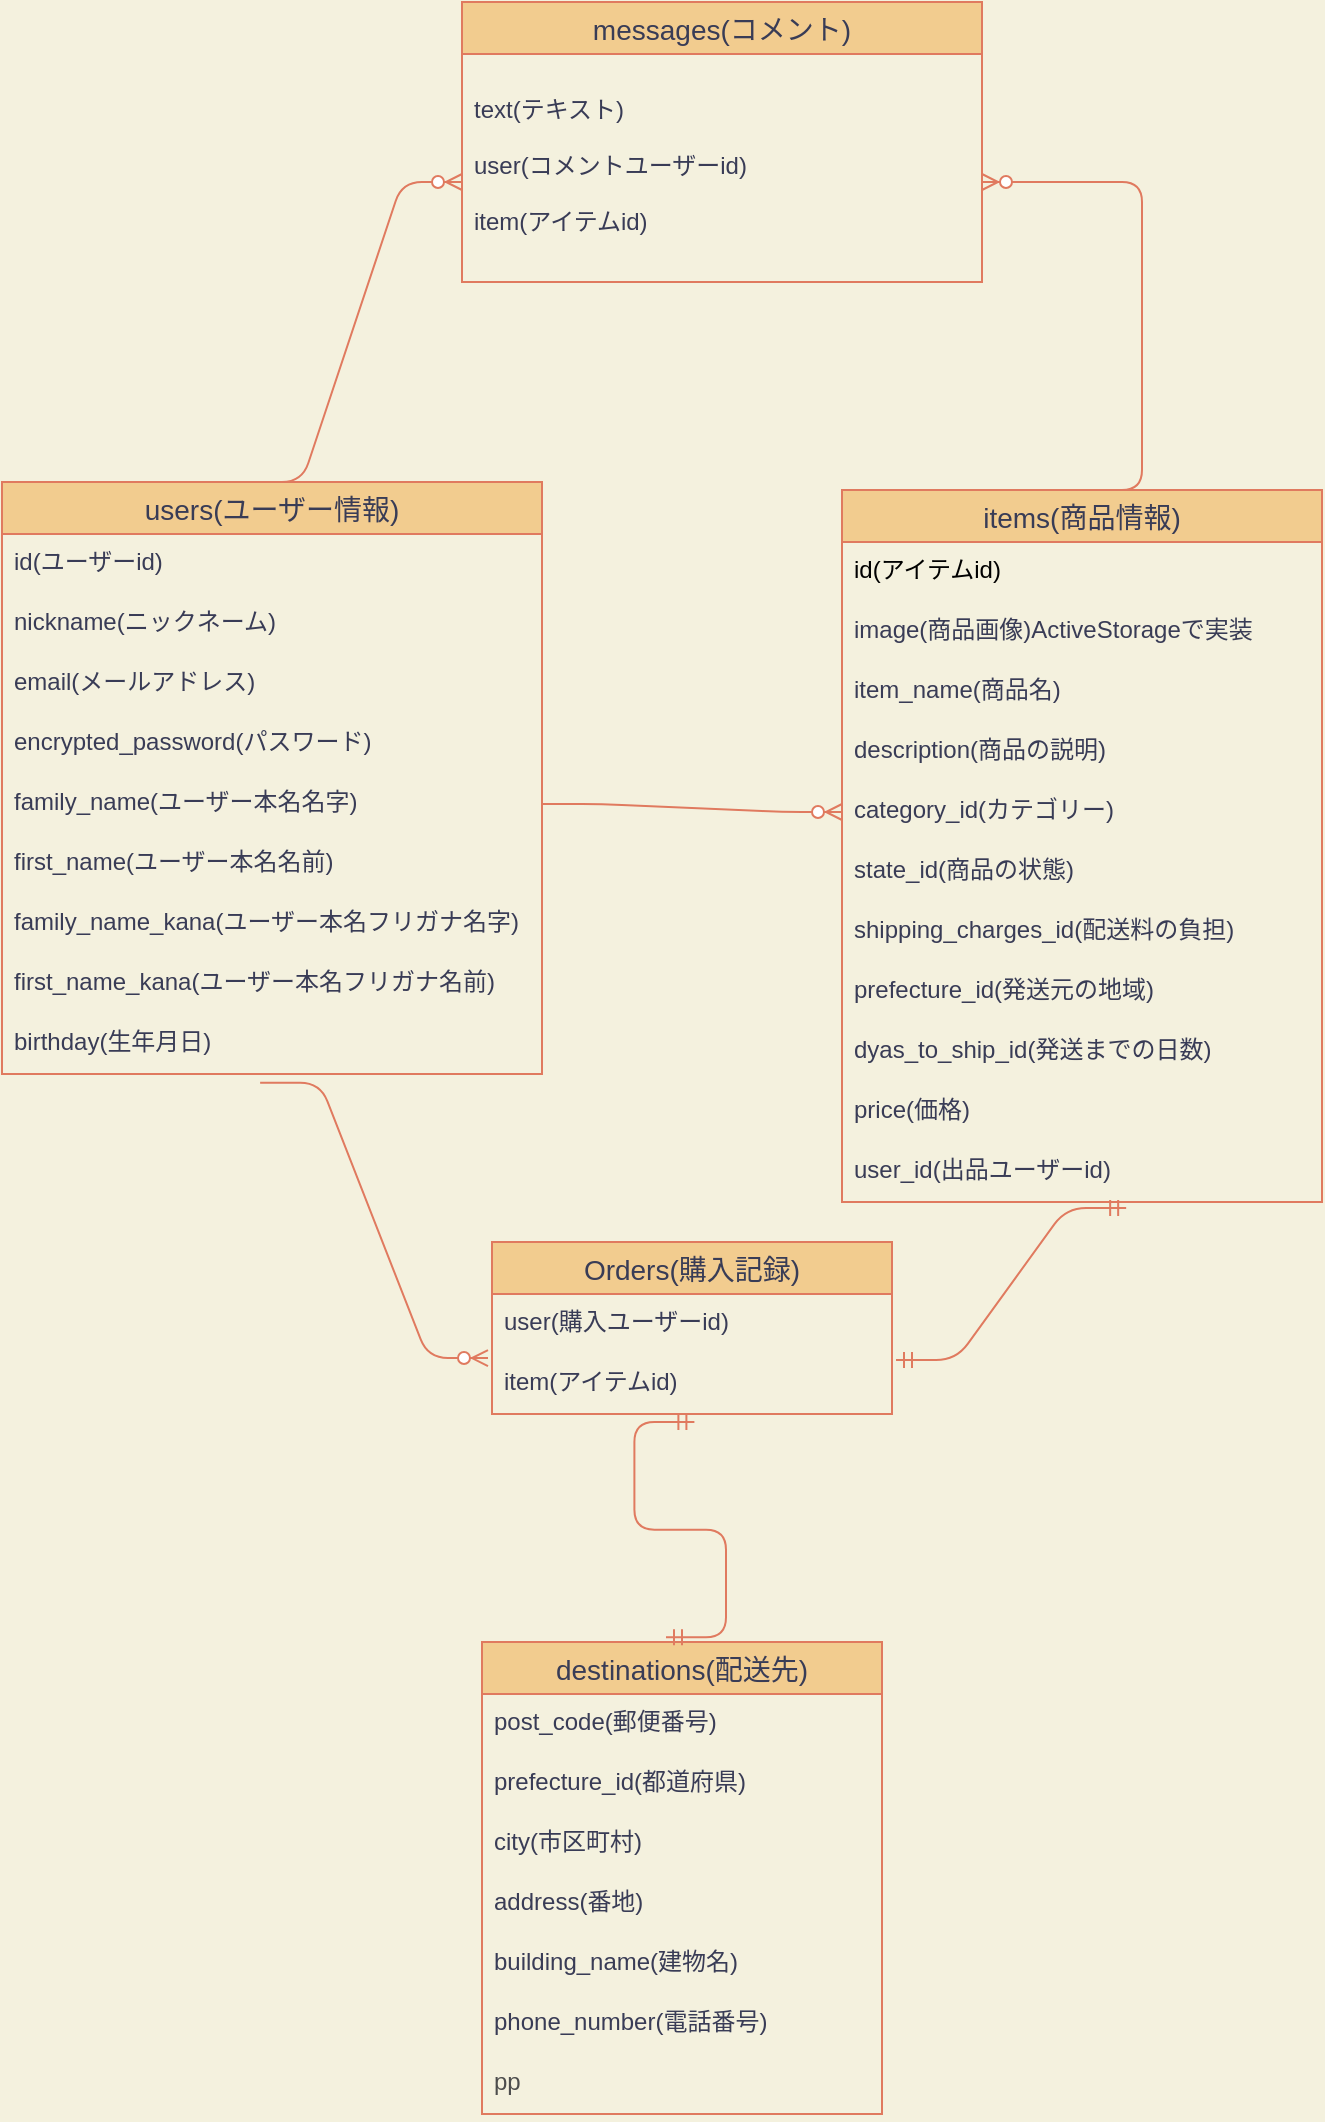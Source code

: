 <mxfile version="13.10.0" type="embed">
    <diagram id="z_pr_dS8fAeT56sAS-Nl" name="ページ1">
        <mxGraphModel dx="674" dy="558" grid="1" gridSize="10" guides="1" tooltips="1" connect="1" arrows="1" fold="1" page="1" pageScale="1" pageWidth="850" pageHeight="1100" background="#F4F1DE" math="0" shadow="0">
            <root>
                <mxCell id="0"/>
                <mxCell id="1" parent="0"/>
                <mxCell id="2" value="users(ユーザー情報)" style="swimlane;fontStyle=0;childLayout=stackLayout;horizontal=1;startSize=26;horizontalStack=0;resizeParent=1;resizeParentMax=0;resizeLast=0;collapsible=1;marginBottom=0;align=center;fontSize=14;fillColor=#F2CC8F;strokeColor=#E07A5F;fontColor=#393C56;" parent="1" vertex="1">
                    <mxGeometry x="80" y="250" width="270" height="296" as="geometry"/>
                </mxCell>
                <mxCell id="86" value="id(ユーザーid)" style="text;strokeColor=none;fillColor=none;spacingLeft=4;spacingRight=4;overflow=hidden;rotatable=0;points=[[0,0.5],[1,0.5]];portConstraint=eastwest;fontSize=12;rounded=0;sketch=0;fontColor=#393C56;" parent="2" vertex="1">
                    <mxGeometry y="26" width="270" height="30" as="geometry"/>
                </mxCell>
                <mxCell id="3" value="nickname(ニックネーム)" style="text;strokeColor=none;fillColor=none;spacingLeft=4;spacingRight=4;overflow=hidden;rotatable=0;points=[[0,0.5],[1,0.5]];portConstraint=eastwest;fontSize=12;fontColor=#393C56;" parent="2" vertex="1">
                    <mxGeometry y="56" width="270" height="30" as="geometry"/>
                </mxCell>
                <mxCell id="4" value="email(メールアドレス)" style="text;strokeColor=none;fillColor=none;spacingLeft=4;spacingRight=4;overflow=hidden;rotatable=0;points=[[0,0.5],[1,0.5]];portConstraint=eastwest;fontSize=12;fontColor=#393C56;" parent="2" vertex="1">
                    <mxGeometry y="86" width="270" height="30" as="geometry"/>
                </mxCell>
                <mxCell id="75" value="encrypted_password(パスワード)" style="text;strokeColor=none;fillColor=none;spacingLeft=4;spacingRight=4;overflow=hidden;rotatable=0;points=[[0,0.5],[1,0.5]];portConstraint=eastwest;fontSize=12;fontColor=#393C56;" parent="2" vertex="1">
                    <mxGeometry y="116" width="270" height="30" as="geometry"/>
                </mxCell>
                <mxCell id="77" value="family_name(ユーザー本名名字)" style="text;strokeColor=none;fillColor=none;spacingLeft=4;spacingRight=4;overflow=hidden;rotatable=0;points=[[0,0.5],[1,0.5]];portConstraint=eastwest;fontSize=12;rounded=0;sketch=0;fontColor=#393C56;" parent="2" vertex="1">
                    <mxGeometry y="146" width="270" height="30" as="geometry"/>
                </mxCell>
                <mxCell id="78" value="first_name(ユーザー本名名前)" style="text;strokeColor=none;fillColor=none;spacingLeft=4;spacingRight=4;overflow=hidden;rotatable=0;points=[[0,0.5],[1,0.5]];portConstraint=eastwest;fontSize=12;rounded=0;sketch=0;fontColor=#393C56;" parent="2" vertex="1">
                    <mxGeometry y="176" width="270" height="30" as="geometry"/>
                </mxCell>
                <mxCell id="79" value="family_name_kana(ユーザー本名フリガナ名字)" style="text;strokeColor=none;fillColor=none;spacingLeft=4;spacingRight=4;overflow=hidden;rotatable=0;points=[[0,0.5],[1,0.5]];portConstraint=eastwest;fontSize=12;rounded=0;sketch=0;fontColor=#393C56;" parent="2" vertex="1">
                    <mxGeometry y="206" width="270" height="30" as="geometry"/>
                </mxCell>
                <mxCell id="80" value="first_name_kana(ユーザー本名フリガナ名前)" style="text;strokeColor=none;fillColor=none;spacingLeft=4;spacingRight=4;overflow=hidden;rotatable=0;points=[[0,0.5],[1,0.5]];portConstraint=eastwest;fontSize=12;rounded=0;sketch=0;fontColor=#393C56;" parent="2" vertex="1">
                    <mxGeometry y="236" width="270" height="30" as="geometry"/>
                </mxCell>
                <mxCell id="84" value="birthday(生年月日)" style="text;strokeColor=none;fillColor=none;spacingLeft=4;spacingRight=4;overflow=hidden;rotatable=0;points=[[0,0.5],[1,0.5]];portConstraint=eastwest;fontSize=12;rounded=0;sketch=0;fontColor=#393C56;" parent="2" vertex="1">
                    <mxGeometry y="266" width="270" height="30" as="geometry"/>
                </mxCell>
                <mxCell id="6" value="items(商品情報)" style="swimlane;fontStyle=0;childLayout=stackLayout;horizontal=1;startSize=26;horizontalStack=0;resizeParent=1;resizeParentMax=0;resizeLast=0;collapsible=1;marginBottom=0;align=center;fontSize=14;fillColor=#F2CC8F;strokeColor=#E07A5F;fontColor=#393C56;" parent="1" vertex="1">
                    <mxGeometry x="500" y="254" width="240" height="356" as="geometry"/>
                </mxCell>
                <mxCell id="90" value="id(アイテムid)" style="text;strokeColor=none;fillColor=none;spacingLeft=4;spacingRight=4;overflow=hidden;rotatable=0;points=[[0,0.5],[1,0.5]];portConstraint=eastwest;fontSize=12;rounded=0;sketch=0;fontColor=#000000;" parent="6" vertex="1">
                    <mxGeometry y="26" width="240" height="30" as="geometry"/>
                </mxCell>
                <mxCell id="7" value="image(商品画像)ActiveStorageで実装" style="text;strokeColor=none;fillColor=none;spacingLeft=4;spacingRight=4;overflow=hidden;rotatable=0;points=[[0,0.5],[1,0.5]];portConstraint=eastwest;fontSize=12;fontColor=#393C56;" parent="6" vertex="1">
                    <mxGeometry y="56" width="240" height="30" as="geometry"/>
                </mxCell>
                <mxCell id="8" value="item_name(商品名)" style="text;strokeColor=none;fillColor=none;spacingLeft=4;spacingRight=4;overflow=hidden;rotatable=0;points=[[0,0.5],[1,0.5]];portConstraint=eastwest;fontSize=12;fontColor=#393C56;" parent="6" vertex="1">
                    <mxGeometry y="86" width="240" height="30" as="geometry"/>
                </mxCell>
                <mxCell id="9" value="description(商品の説明)" style="text;strokeColor=none;fillColor=none;spacingLeft=4;spacingRight=4;overflow=hidden;rotatable=0;points=[[0,0.5],[1,0.5]];portConstraint=eastwest;fontSize=12;fontColor=#393C56;" parent="6" vertex="1">
                    <mxGeometry y="116" width="240" height="30" as="geometry"/>
                </mxCell>
                <mxCell id="22" value="category_id(カテゴリー)" style="text;strokeColor=none;fillColor=none;spacingLeft=4;spacingRight=4;overflow=hidden;rotatable=0;points=[[0,0.5],[1,0.5]];portConstraint=eastwest;fontSize=12;fontColor=#393C56;" parent="6" vertex="1">
                    <mxGeometry y="146" width="240" height="30" as="geometry"/>
                </mxCell>
                <mxCell id="21" value="state_id(商品の状態)" style="text;strokeColor=none;fillColor=none;spacingLeft=4;spacingRight=4;overflow=hidden;rotatable=0;points=[[0,0.5],[1,0.5]];portConstraint=eastwest;fontSize=12;fontColor=#393C56;" parent="6" vertex="1">
                    <mxGeometry y="176" width="240" height="30" as="geometry"/>
                </mxCell>
                <mxCell id="20" value="shipping_charges_id(配送料の負担)" style="text;strokeColor=none;fillColor=none;spacingLeft=4;spacingRight=4;overflow=hidden;rotatable=0;points=[[0,0.5],[1,0.5]];portConstraint=eastwest;fontSize=12;fontColor=#393C56;" parent="6" vertex="1">
                    <mxGeometry y="206" width="240" height="30" as="geometry"/>
                </mxCell>
                <mxCell id="19" value="prefecture_id(発送元の地域)" style="text;strokeColor=none;fillColor=none;spacingLeft=4;spacingRight=4;overflow=hidden;rotatable=0;points=[[0,0.5],[1,0.5]];portConstraint=eastwest;fontSize=12;fontColor=#393C56;" parent="6" vertex="1">
                    <mxGeometry y="236" width="240" height="30" as="geometry"/>
                </mxCell>
                <mxCell id="17" value="dyas_to_ship_id(発送までの日数)" style="text;strokeColor=none;fillColor=none;spacingLeft=4;spacingRight=4;overflow=hidden;rotatable=0;points=[[0,0.5],[1,0.5]];portConstraint=eastwest;fontSize=12;fontColor=#393C56;" parent="6" vertex="1">
                    <mxGeometry y="266" width="240" height="30" as="geometry"/>
                </mxCell>
                <mxCell id="25" value="price(価格)" style="text;strokeColor=none;fillColor=none;spacingLeft=4;spacingRight=4;overflow=hidden;rotatable=0;points=[[0,0.5],[1,0.5]];portConstraint=eastwest;fontSize=12;fontColor=#393C56;" parent="6" vertex="1">
                    <mxGeometry y="296" width="240" height="30" as="geometry"/>
                </mxCell>
                <mxCell id="74" value="user_id(出品ユーザーid)" style="text;strokeColor=none;fillColor=none;spacingLeft=4;spacingRight=4;overflow=hidden;rotatable=0;points=[[0,0.5],[1,0.5]];portConstraint=eastwest;fontSize=12;rounded=0;sketch=0;fontColor=#393C56;" parent="6" vertex="1">
                    <mxGeometry y="326" width="240" height="30" as="geometry"/>
                </mxCell>
                <mxCell id="28" value="Orders(購入記録)" style="swimlane;fontStyle=0;childLayout=stackLayout;horizontal=1;startSize=26;horizontalStack=0;resizeParent=1;resizeParentMax=0;resizeLast=0;collapsible=1;marginBottom=0;align=center;fontSize=14;rounded=0;sketch=0;strokeColor=#E07A5F;fillColor=#F2CC8F;fontColor=#393C56;" parent="1" vertex="1">
                    <mxGeometry x="325" y="630" width="200" height="86" as="geometry"/>
                </mxCell>
                <mxCell id="32" value="user(購入ユーザーid)" style="text;strokeColor=none;fillColor=none;spacingLeft=4;spacingRight=4;overflow=hidden;rotatable=0;points=[[0,0.5],[1,0.5]];portConstraint=eastwest;fontSize=12;rounded=0;sketch=0;fontColor=#393C56;" parent="28" vertex="1">
                    <mxGeometry y="26" width="200" height="30" as="geometry"/>
                </mxCell>
                <mxCell id="83" value="item(アイテムid)" style="text;strokeColor=none;fillColor=none;spacingLeft=4;spacingRight=4;overflow=hidden;rotatable=0;points=[[0,0.5],[1,0.5]];portConstraint=eastwest;fontSize=12;rounded=0;sketch=0;fontColor=#393C56;" parent="28" vertex="1">
                    <mxGeometry y="56" width="200" height="30" as="geometry"/>
                </mxCell>
                <mxCell id="46" value="destinations(配送先)" style="swimlane;fontStyle=0;childLayout=stackLayout;horizontal=1;startSize=26;horizontalStack=0;resizeParent=1;resizeParentMax=0;resizeLast=0;collapsible=1;marginBottom=0;align=center;fontSize=14;rounded=0;sketch=0;fillColor=#F2CC8F;strokeColor=#E07A5F;fontColor=#393C56;" parent="1" vertex="1">
                    <mxGeometry x="320" y="830" width="200" height="236" as="geometry"/>
                </mxCell>
                <mxCell id="47" value="post_code(郵便番号)" style="text;strokeColor=none;fillColor=none;spacingLeft=4;spacingRight=4;overflow=hidden;rotatable=0;points=[[0,0.5],[1,0.5]];portConstraint=eastwest;fontSize=12;fontColor=#393C56;" parent="46" vertex="1">
                    <mxGeometry y="26" width="200" height="30" as="geometry"/>
                </mxCell>
                <mxCell id="48" value="prefecture_id(都道府県)" style="text;strokeColor=none;fillColor=none;spacingLeft=4;spacingRight=4;overflow=hidden;rotatable=0;points=[[0,0.5],[1,0.5]];portConstraint=eastwest;fontSize=12;fontColor=#393C56;" parent="46" vertex="1">
                    <mxGeometry y="56" width="200" height="30" as="geometry"/>
                </mxCell>
                <mxCell id="49" value="city(市区町村)" style="text;strokeColor=none;fillColor=none;spacingLeft=4;spacingRight=4;overflow=hidden;rotatable=0;points=[[0,0.5],[1,0.5]];portConstraint=eastwest;fontSize=12;fontColor=#393C56;" parent="46" vertex="1">
                    <mxGeometry y="86" width="200" height="30" as="geometry"/>
                </mxCell>
                <mxCell id="53" value="address(番地)" style="text;strokeColor=none;fillColor=none;spacingLeft=4;spacingRight=4;overflow=hidden;rotatable=0;points=[[0,0.5],[1,0.5]];portConstraint=eastwest;fontSize=12;rounded=0;sketch=0;fontColor=#393C56;" parent="46" vertex="1">
                    <mxGeometry y="116" width="200" height="30" as="geometry"/>
                </mxCell>
                <mxCell id="51" value="building_name(建物名)" style="text;strokeColor=none;fillColor=none;spacingLeft=4;spacingRight=4;overflow=hidden;rotatable=0;points=[[0,0.5],[1,0.5]];portConstraint=eastwest;fontSize=12;rounded=0;sketch=0;fontColor=#393C56;" parent="46" vertex="1">
                    <mxGeometry y="146" width="200" height="30" as="geometry"/>
                </mxCell>
                <mxCell id="54" value="phone_number(電話番号)" style="text;strokeColor=none;fillColor=none;spacingLeft=4;spacingRight=4;overflow=hidden;rotatable=0;points=[[0,0.5],[1,0.5]];portConstraint=eastwest;fontSize=12;rounded=0;sketch=0;fontColor=#393C56;" parent="46" vertex="1">
                    <mxGeometry y="176" width="200" height="30" as="geometry"/>
                </mxCell>
                <mxCell id="96" value="pp" style="text;strokeColor=none;fillColor=none;spacingLeft=4;spacingRight=4;overflow=hidden;rotatable=0;points=[[0,0.5],[1,0.5]];portConstraint=eastwest;fontSize=12;fontColor=#4D4D4D;" parent="46" vertex="1">
                    <mxGeometry y="206" width="200" height="30" as="geometry"/>
                </mxCell>
                <mxCell id="59" value="" style="edgeStyle=entityRelationEdgeStyle;fontSize=12;html=1;endArrow=ERmandOne;startArrow=ERmandOne;strokeColor=#E07A5F;fillColor=#F2CC8F;fontColor=#393C56;entryX=0.506;entryY=1.133;entryDx=0;entryDy=0;entryPerimeter=0;labelBackgroundColor=#F4F1DE;exitX=0.46;exitY=-0.01;exitDx=0;exitDy=0;exitPerimeter=0;" parent="1" source="46" target="83" edge="1">
                    <mxGeometry width="100" height="100" relative="1" as="geometry">
                        <mxPoint x="410" y="660" as="sourcePoint"/>
                        <mxPoint x="426" y="630" as="targetPoint"/>
                    </mxGeometry>
                </mxCell>
                <mxCell id="60" value="" style="edgeStyle=entityRelationEdgeStyle;fontSize=12;html=1;endArrow=ERmandOne;startArrow=ERmandOne;strokeColor=#E07A5F;fillColor=#F2CC8F;fontColor=#393C56;entryX=0.592;entryY=1.1;entryDx=0;entryDy=0;entryPerimeter=0;labelBackgroundColor=#F4F1DE;exitX=1.01;exitY=1.1;exitDx=0;exitDy=0;exitPerimeter=0;" parent="1" source="32" target="74" edge="1">
                    <mxGeometry width="100" height="100" relative="1" as="geometry">
                        <mxPoint x="520" y="640" as="sourcePoint"/>
                        <mxPoint x="639" y="480" as="targetPoint"/>
                    </mxGeometry>
                </mxCell>
                <mxCell id="91" value="" style="edgeStyle=entityRelationEdgeStyle;fontSize=12;html=1;endArrow=ERzeroToMany;endFill=1;strokeColor=#E07A5F;fillColor=#F2CC8F;exitX=0.478;exitY=1.147;exitDx=0;exitDy=0;exitPerimeter=0;entryX=-0.01;entryY=1.067;entryDx=0;entryDy=0;entryPerimeter=0;" parent="1" source="84" target="32" edge="1">
                    <mxGeometry width="100" height="100" relative="1" as="geometry">
                        <mxPoint x="216.62" y="438.07" as="sourcePoint"/>
                        <mxPoint x="320" y="639" as="targetPoint"/>
                    </mxGeometry>
                </mxCell>
                <mxCell id="92" value="" style="edgeStyle=entityRelationEdgeStyle;fontSize=12;html=1;endArrow=ERzeroToMany;endFill=1;strokeColor=#E07A5F;fillColor=#F2CC8F;exitX=1;exitY=0.5;exitDx=0;exitDy=0;entryX=0;entryY=0.5;entryDx=0;entryDy=0;" parent="1" source="77" target="22" edge="1">
                    <mxGeometry width="100" height="100" relative="1" as="geometry">
                        <mxPoint x="370" y="320" as="sourcePoint"/>
                        <mxPoint x="470" y="220" as="targetPoint"/>
                    </mxGeometry>
                </mxCell>
                <mxCell id="97" value="messages(コメント)" style="swimlane;fontStyle=0;childLayout=stackLayout;horizontal=1;startSize=26;horizontalStack=0;resizeParent=1;resizeParentMax=0;resizeLast=0;collapsible=1;marginBottom=0;align=center;fontSize=14;fillColor=#F2CC8F;strokeColor=#E07A5F;fontColor=#393C56;" vertex="1" parent="1">
                    <mxGeometry x="310" y="10" width="260" height="140" as="geometry"/>
                </mxCell>
                <mxCell id="98" value="text(テキスト)&#10;&#10;user(コメントユーザーid)&#10;&#10;item(アイテムid)" style="text;strokeColor=none;fillColor=none;spacingLeft=4;spacingRight=4;overflow=hidden;rotatable=0;points=[[0,0.5],[1,0.5]];portConstraint=eastwest;fontSize=12;rounded=0;sketch=0;fontColor=#393C56;" vertex="1" parent="1">
                    <mxGeometry x="310" y="50" width="260" height="100" as="geometry"/>
                </mxCell>
                <mxCell id="107" value="" style="edgeStyle=entityRelationEdgeStyle;fontSize=12;html=1;endArrow=ERzeroToMany;endFill=1;strokeColor=#E07A5F;fillColor=#F2CC8F;entryX=0;entryY=0.5;entryDx=0;entryDy=0;" edge="1" parent="1" target="98">
                    <mxGeometry width="100" height="100" relative="1" as="geometry">
                        <mxPoint x="200" y="250" as="sourcePoint"/>
                        <mxPoint x="310" y="130" as="targetPoint"/>
                    </mxGeometry>
                </mxCell>
                <mxCell id="108" value="" style="edgeStyle=entityRelationEdgeStyle;fontSize=12;html=1;endArrow=ERzeroToMany;endFill=1;strokeColor=#E07A5F;fillColor=#F2CC8F;" edge="1" parent="1" target="98">
                    <mxGeometry width="100" height="100" relative="1" as="geometry">
                        <mxPoint x="620" y="254" as="sourcePoint"/>
                        <mxPoint x="750" y="110" as="targetPoint"/>
                    </mxGeometry>
                </mxCell>
            </root>
        </mxGraphModel>
    </diagram>
</mxfile>